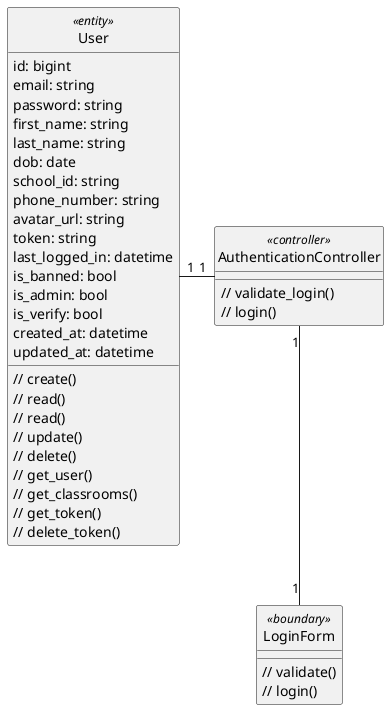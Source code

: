 @startuml login

class User <<entity>> {
    id: bigint
    email: string
    password: string
    first_name: string
    last_name: string
    dob: date
    school_id: string
    phone_number: string
    avatar_url: string
    token: string
    last_logged_in: datetime
    is_banned: bool
    is_admin: bool
    is_verify: bool
    created_at: datetime
    updated_at: datetime

    // create()
    // read()
    // read()
    // update()
    // delete()
    // get_user()
    // get_classrooms()
    // get_token()
    // delete_token()
}

class LoginForm <<boundary>> {
    // validate()
    // login()
}

class AuthenticationController <<controller>> {
    // validate_login()
    // login()
}

hide User <<entity>> circle
hide LoginForm <<boundary>> circle
hide AuthenticationController <<controller>> circle

AuthenticationController "1" -left- "1" User
AuthenticationController "1" -down- "1" LoginForm



@enduml
